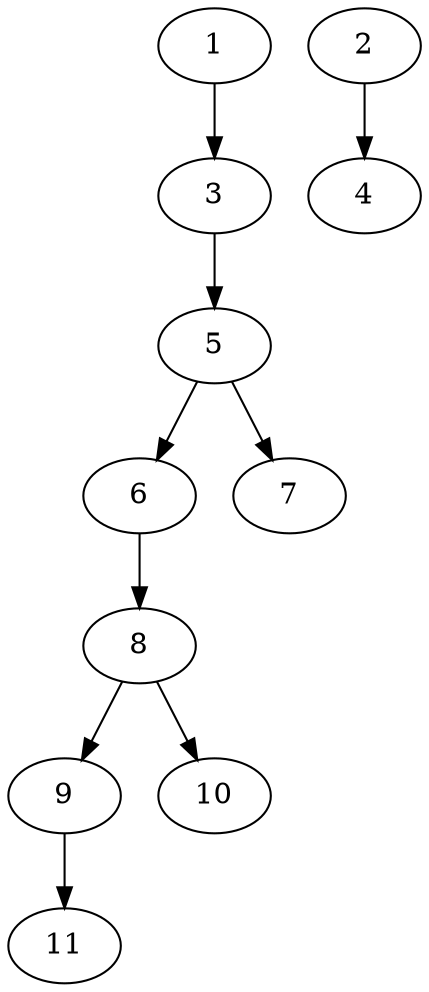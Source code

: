 // DAG (tier=1-easy, mode=compute, n=11, ccr=0.272, fat=0.451, density=0.390, regular=0.750, jump=0.072, mindata=262144, maxdata=2097152)
// DAG automatically generated by daggen at Sun Aug 24 16:33:32 2025
// /home/ermia/Project/Environments/daggen/bin/daggen --dot --ccr 0.272 --fat 0.451 --regular 0.750 --density 0.390 --jump 0.072 --mindata 262144 --maxdata 2097152 -n 11 
digraph G {
  1 [size="124324456865777", alpha="0.19", expect_size="62162228432888"]
  1 -> 3 [size ="8951391322112"]
  2 [size="150996978323070", alpha="0.17", expect_size="75498489161535"]
  2 -> 4 [size ="8608129482752"]
  3 [size="890475014845848", alpha="0.10", expect_size="445237507422924"]
  3 -> 5 [size ="30827203264512"]
  4 [size="46595165082005", alpha="0.20", expect_size="23297582541002"]
  5 [size="33560740233216000", alpha="0.02", expect_size="16780370116608000"]
  5 -> 6 [size ="832359628800"]
  5 -> 7 [size ="832359628800"]
  6 [size="8853368752991", alpha="0.03", expect_size="4426684376495"]
  6 -> 8 [size ="770149711872"]
  7 [size="789994122333462", alpha="0.08", expect_size="394997061166731"]
  8 [size="72526158475376", alpha="0.10", expect_size="36263079237688"]
  8 -> 9 [size ="1230516518912"]
  8 -> 10 [size ="1230516518912"]
  9 [size="1504079238072660", alpha="0.09", expect_size="752039619036330"]
  9 -> 11 [size ="667095662592"]
  10 [size="929447355959744", alpha="0.01", expect_size="464723677979872"]
  11 [size="144852305646147", alpha="0.11", expect_size="72426152823073"]
}